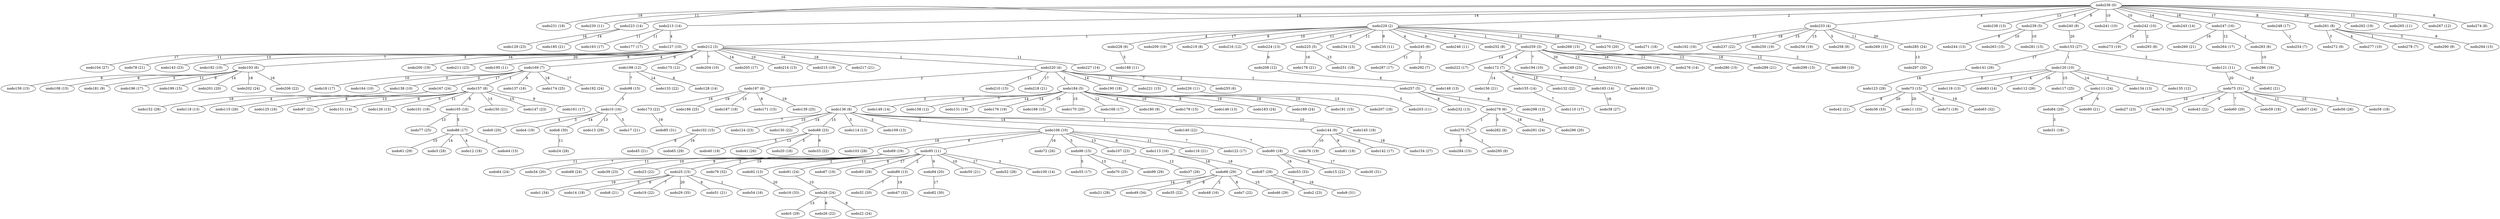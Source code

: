 graph X {
 236 [label="nodo236 (0)"];
 231 [label="nodo231 (18)"];
 230 [label="nodo230 (11)"];
 223 [label="nodo223 (14)"];
 213 [label="nodo213 (14)"];
 229 [label="nodo229 (2)"];
 233 [label="nodo233 (4)"];
 238 [label="nodo238 (13)"];
 239 [label="nodo239 (5)"];
 240 [label="nodo240 (9)"];
 241 [label="nodo241 (10)"];
 242 [label="nodo242 (10)"];
 243 [label="nodo243 (14)"];
 247 [label="nodo247 (16)"];
 248 [label="nodo248 (17)"];
 261 [label="nodo261 (8)"];
 262 [label="nodo262 (19)"];
 265 [label="nodo265 (11)"];
 267 [label="nodo267 (12)"];
 274 [label="nodo274 (8)"];
 212 [label="nodo212 (3)"];
 228 [label="nodo228 (6)"];
 209 [label="nodo209 (19)"];
 219 [label="nodo219 (8)"];
 216 [label="nodo216 (12)"];
 224 [label="nodo224 (13)"];
 225 [label="nodo225 (5)"];
 234 [label="nodo234 (13)"];
 235 [label="nodo235 (11)"];
 245 [label="nodo245 (6)"];
 246 [label="nodo246 (11)"];
 252 [label="nodo252 (8)"];
 259 [label="nodo259 (3)"];
 268 [label="nodo268 (15)"];
 270 [label="nodo270 (20)"];
 271 [label="nodo271 (18)"];
 182 [label="nodo182 (10)"];
 193 [label="nodo193 (6)"];
 200 [label="nodo200 (19)"];
 211 [label="nodo211 (23)"];
 195 [label="nodo195 (11)"];
 169 [label="nodo169 (7)"];
 198 [label="nodo198 (12)"];
 175 [label="nodo175 (12)"];
 204 [label="nodo204 (10)"];
 205 [label="nodo205 (17)"];
 214 [label="nodo214 (13)"];
 215 [label="nodo215 (19)"];
 217 [label="nodo217 (21)"];
 220 [label="nodo220 (4)"];
 227 [label="nodo227 (14)"];
 222 [label="nodo222 (17)"];
 172 [label="nodo172 (7)"];
 194 [label="nodo194 (10)"];
 249 [label="nodo249 (23)"];
 253 [label="nodo253 (15)"];
 266 [label="nodo266 (19)"];
 276 [label="nodo276 (14)"];
 280 [label="nodo280 (15)"];
 289 [label="nodo289 (21)"];
 299 [label="nodo299 (15)"];
 197 [label="nodo197 (6)"];
 210 [label="nodo210 (15)"];
 218 [label="nodo218 (21)"];
 184 [label="nodo184 (5)"];
 190 [label="nodo190 (18)"];
 221 [label="nodo221 (15)"];
 226 [label="nodo226 (11)"];
 255 [label="nodo255 (6)"];
 257 [label="nodo257 (5)"];
 162 [label="nodo162 (16)"];
 237 [label="nodo237 (22)"];
 250 [label="nodo250 (19)"];
 256 [label="nodo256 (19)"];
 258 [label="nodo258 (9)"];
 269 [label="nodo269 (15)"];
 285 [label="nodo285 (24)"];
 136 [label="nodo136 (8)"];
 149 [label="nodo149 (14)"];
 158 [label="nodo158 (12)"];
 131 [label="nodo131 (19)"];
 176 [label="nodo176 (19)"];
 168 [label="nodo168 (15)"];
 170 [label="nodo170 (20)"];
 166 [label="nodo166 (17)"];
 180 [label="nodo180 (9)"];
 179 [label="nodo179 (15)"];
 146 [label="nodo146 (13)"];
 183 [label="nodo183 (24)"];
 189 [label="nodo189 (24)"];
 191 [label="nodo191 (15)"];
 207 [label="nodo207 (18)"];
 178 [label="nodo178 (21)"];
 251 [label="nodo251 (18)"];
 244 [label="nodo244 (13)"];
 263 [label="nodo263 (15)"];
 281 [label="nodo281 (15)"];
 260 [label="nodo260 (21)"];
 264 [label="nodo264 (17)"];
 283 [label="nodo283 (6)"];
 232 [label="nodo232 (13)"];
 279 [label="nodo279 (6)"];
 298 [label="nodo298 (13)"];
 159 [label="nodo159 (15)"];
 108 [label="nodo108 (15)"];
 181 [label="nodo181 (9)"];
 196 [label="nodo196 (17)"];
 199 [label="nodo199 (15)"];
 201 [label="nodo201 (20)"];
 202 [label="nodo202 (24)"];
 206 [label="nodo206 (22)"];
 173 [label="nodo173 (22)"];
 186 [label="nodo186 (25)"];
 187 [label="nodo187 (19)"];
 171 [label="nodo171 (15)"];
 139 [label="nodo139 (25)"];
 163 [label="nodo163 (17)"];
 177 [label="nodo177 (17)"];
 127 [label="nodo127 (10)"];
 208 [label="nodo208 (12)"];
 203 [label="nodo203 (11)"];
 188 [label="nodo188 (11)"];
 273 [label="nodo273 (19)"];
 293 [label="nodo293 (8)"];
 287 [label="nodo287 (17)"];
 292 [label="nodo292 (7)"];
 254 [label="nodo254 (7)"];
 272 [label="nodo272 (9)"];
 277 [label="nodo277 (10)"];
 278 [label="nodo278 (7)"];
 290 [label="nodo290 (9)"];
 294 [label="nodo294 (15)"];
 275 [label="nodo275 (7)"];
 282 [label="nodo282 (9)"];
 291 [label="nodo291 (24)"];
 296 [label="nodo296 (20)"];
 286 [label="nodo286 (16)"];
 18 [label="nodo18 (17)"];
 164 [label="nodo164 (10)"];
 138 [label="nodo138 (10)"];
 167 [label="nodo167 (24)"];
 157 [label="nodo157 (8)"];
 137 [label="nodo137 (16)"];
 174 [label="nodo174 (25)"];
 192 [label="nodo192 (24)"];
 156 [label="nodo156 (21)"];
 155 [label="nodo155 (14)"];
 132 [label="nodo132 (22)"];
 165 [label="nodo165 (14)"];
 160 [label="nodo160 (10)"];
 148 [label="nodo148 (13)"];
 129 [label="nodo129 (23)"];
 185 [label="nodo185 (21)"];
 153 [label="nodo153 (27)"];
 284 [label="nodo284 (15)"];
 295 [label="nodo295 (8)"];
 297 [label="nodo297 (20)"];
 102 [label="nodo102 (15)"];
 124 [label="nodo124 (23)"];
 130 [label="nodo130 (22)"];
 88 [label="nodo88 (23)"];
 114 [label="nodo114 (13)"];
 109 [label="nodo109 (13)"];
 106 [label="nodo106 (10)"];
 140 [label="nodo140 (22)"];
 144 [label="nodo144 (9)"];
 145 [label="nodo145 (18)"];
 125 [label="nodo125 (16)"];
 97 [label="nodo97 (21)"];
 151 [label="nodo151 (14)"];
 126 [label="nodo126 (13)"];
 101 [label="nodo101 (19)"];
 105 [label="nodo105 (16)"];
 150 [label="nodo150 (21)"];
 147 [label="nodo147 (23)"];
 161 [label="nodo161 (17)"];
 98 [label="nodo98 (15)"];
 133 [label="nodo133 (22)"];
 128 [label="nodo128 (14)"];
 288 [label="nodo288 (10)"];
 76 [label="nodo76 (19)"];
 81 [label="nodo81 (18)"];
 142 [label="nodo142 (17)"];
 154 [label="nodo154 (27)"];
 141 [label="nodo141 (26)"];
 120 [label="nodo120 (10)"];
 121 [label="nodo121 (11)"];
 118 [label="nodo118 (13)"];
 115 [label="nodo115 (26)"];
 103 [label="nodo103 (28)"];
 69 [label="nodo69 (19)"];
 95 [label="nodo95 (11)"];
 72 [label="nodo72 (26)"];
 96 [label="nodo96 (15)"];
 107 [label="nodo107 (23)"];
 113 [label="nodo113 (16)"];
 116 [label="nodo116 (21)"];
 122 [label="nodo122 (17)"];
 73 [label="nodo73 (15)"];
 119 [label="nodo119 (13)"];
 83 [label="nodo83 (14)"];
 112 [label="nodo112 (26)"];
 117 [label="nodo117 (25)"];
 111 [label="nodo111 (24)"];
 134 [label="nodo134 (13)"];
 135 [label="nodo135 (12)"];
 104 [label="nodo104 (27)"];
 78 [label="nodo78 (21)"];
 143 [label="nodo143 (23)"];
 152 [label="nodo152 (28)"];
 110 [label="nodo110 (17)"];
 92 [label="nodo92 (13)"];
 91 [label="nodo91 (24)"];
 67 [label="nodo67 (19)"];
 93 [label="nodo93 (28)"];
 89 [label="nodo89 (13)"];
 94 [label="nodo94 (20)"];
 50 [label="nodo50 (21)"];
 52 [label="nodo52 (28)"];
 100 [label="nodo100 (14)"];
 66 [label="nodo66 (29)"];
 87 [label="nodo87 (29)"];
 75 [label="nodo75 (31)"];
 62 [label="nodo62 (21)"];
 80 [label="nodo80 (18)"];
 123 [label="nodo123 (29)"];
 38 [label="nodo38 (27)"];
 55 [label="nodo55 (17)"];
 70 [label="nodo70 (25)"];
 99 [label="nodo99 (29)"];
 77 [label="nodo77 (25)"];
 86 [label="nodo86 (17)"];
 84 [label="nodo84 (20)"];
 90 [label="nodo90 (21)"];
 85 [label="nodo85 (31)"];
 64 [label="nodo64 (24)"];
 34 [label="nodo34 (20)"];
 68 [label="nodo68 (24)"];
 39 [label="nodo39 (23)"];
 23 [label="nodo23 (22)"];
 25 [label="nodo25 (15)"];
 79 [label="nodo79 (32)"];
 42 [label="nodo42 (21)"];
 36 [label="nodo36 (33)"];
 11 [label="nodo11 (33)"];
 71 [label="nodo71 (18)"];
 63 [label="nodo63 (32)"];
 27 [label="nodo27 (23)"];
 74 [label="nodo74 (20)"];
 43 [label="nodo43 (22)"];
 60 [label="nodo60 (20)"];
 59 [label="nodo59 (18)"];
 57 [label="nodo57 (24)"];
 56 [label="nodo56 (26)"];
 58 [label="nodo58 (18)"];
 40 [label="nodo40 (18)"];
 41 [label="nodo41 (26)"];
 20 [label="nodo20 (18)"];
 33 [label="nodo33 (22)"];
 32 [label="nodo32 (20)"];
 47 [label="nodo47 (32)"];
 16 [label="nodo16 (33)"];
 82 [label="nodo82 (30)"];
 10 [label="nodo10 (16)"];
 45 [label="nodo45 (21)"];
 65 [label="nodo65 (29)"];
 21 [label="nodo21 (28)"];
 49 [label="nodo49 (34)"];
 35 [label="nodo35 (22)"];
 48 [label="nodo48 (16)"];
 7 [label="nodo7 (22)"];
 46 [label="nodo46 (29)"];
 53 [label="nodo53 (33)"];
 15 [label="nodo15 (22)"];
 30 [label="nodo30 (31)"];
 61 [label="nodo61 (29)"];
 3 [label="nodo3 (28)"];
 12 [label="nodo12 (18)"];
 44 [label="nodo44 (15)"];
 28 [label="nodo28 (24)"];
 37 [label="nodo37 (26)"];
 1 [label="nodo1 (34)"];
 14 [label="nodo14 (18)"];
 8 [label="nodo8 (21)"];
 19 [label="nodo19 (22)"];
 29 [label="nodo29 (35)"];
 51 [label="nodo51 (21)"];
 54 [label="nodo54 (16)"];
 31 [label="nodo31 (18)"];
 2 [label="nodo2 (23)"];
 9 [label="nodo9 (31)"];
 0 [label="nodo0 (20)"];
 4 [label="nodo4 (19)"];
 6 [label="nodo6 (30)"];
 13 [label="nodo13 (29)"];
 17 [label="nodo17 (21)"];
 5 [label="nodo5 (29)"];
 26 [label="nodo26 (22)"];
 22 [label="nodo22 (24)"];
 24 [label="nodo24 (28)"];
  236 -- 231  [label="18"];
  236 -- 230  [label="11"];
  236 -- 223  [label="14"];
  236 -- 213  [label="14"];
  236 -- 229  [label="2"];
  236 -- 233  [label="4"];
  236 -- 238  [label="13"];
  236 -- 239  [label="5"];
  236 -- 240  [label="9"];
  236 -- 241  [label="10"];
  236 -- 242  [label="10"];
  236 -- 243  [label="14"];
  236 -- 247  [label="16"];
  236 -- 248  [label="17"];
  236 -- 261  [label="8"];
  236 -- 262  [label="19"];
  236 -- 265  [label="11"];
  236 -- 267  [label="12"];
  236 -- 274  [label="8"];
  229 -- 212  [label="1"];
  229 -- 228  [label="4"];
  229 -- 209  [label="17"];
  229 -- 219  [label="6"];
  229 -- 216  [label="10"];
  229 -- 224  [label="11"];
  229 -- 225  [label="3"];
  229 -- 234  [label="11"];
  229 -- 235  [label="9"];
  229 -- 245  [label="4"];
  229 -- 246  [label="9"];
  229 -- 252  [label="6"];
  229 -- 259  [label="1"];
  229 -- 268  [label="13"];
  229 -- 270  [label="18"];
  229 -- 271  [label="16"];
  212 -- 182  [label="7"];
  212 -- 193  [label="3"];
  212 -- 200  [label="16"];
  212 -- 211  [label="20"];
  212 -- 195  [label="8"];
  212 -- 169  [label="4"];
  212 -- 198  [label="9"];
  212 -- 175  [label="9"];
  212 -- 204  [label="7"];
  212 -- 205  [label="14"];
  212 -- 214  [label="10"];
  212 -- 215  [label="16"];
  212 -- 217  [label="18"];
  212 -- 220  [label="1"];
  212 -- 227  [label="11"];
  259 -- 222  [label="14"];
  259 -- 172  [label="4"];
  259 -- 194  [label="7"];
  259 -- 249  [label="20"];
  259 -- 253  [label="12"];
  259 -- 266  [label="16"];
  259 -- 276  [label="11"];
  259 -- 280  [label="12"];
  259 -- 289  [label="18"];
  259 -- 299  [label="12"];
  220 -- 197  [label="2"];
  220 -- 210  [label="11"];
  220 -- 218  [label="17"];
  220 -- 184  [label="1"];
  220 -- 190  [label="14"];
  220 -- 221  [label="11"];
  220 -- 226  [label="7"];
  220 -- 255  [label="2"];
  220 -- 257  [label="1"];
  233 -- 162  [label="12"];
  233 -- 237  [label="18"];
  233 -- 250  [label="15"];
  233 -- 256  [label="15"];
  233 -- 258  [label="5"];
  233 -- 269  [label="11"];
  233 -- 285  [label="20"];
  184 -- 136  [label="3"];
  184 -- 149  [label="9"];
  184 -- 158  [label="7"];
  184 -- 131  [label="14"];
  184 -- 176  [label="14"];
  184 -- 168  [label="10"];
  184 -- 170  [label="15"];
  184 -- 166  [label="12"];
  184 -- 180  [label="4"];
  184 -- 179  [label="10"];
  184 -- 146  [label="8"];
  184 -- 183  [label="19"];
  184 -- 189  [label="19"];
  184 -- 191  [label="10"];
  184 -- 207  [label="13"];
  225 -- 178  [label="16"];
  225 -- 251  [label="13"];
  239 -- 244  [label="8"];
  239 -- 263  [label="10"];
  239 -- 281  [label="10"];
  247 -- 260  [label="16"];
  247 -- 264  [label="12"];
  247 -- 283  [label="1"];
  257 -- 232  [label="8"];
  257 -- 279  [label="1"];
  257 -- 298  [label="8"];
  193 -- 159  [label="9"];
  193 -- 108  [label="9"];
  193 -- 181  [label="3"];
  193 -- 196  [label="11"];
  193 -- 199  [label="9"];
  193 -- 201  [label="14"];
  193 -- 202  [label="18"];
  193 -- 206  [label="16"];
  197 -- 173  [label="16"];
  197 -- 186  [label="19"];
  197 -- 187  [label="13"];
  197 -- 171  [label="9"];
  197 -- 139  [label="19"];
  213 -- 163  [label="11"];
  213 -- 177  [label="11"];
  213 -- 127  [label="4"];
  224 -- 208  [label="6"];
  226 -- 203  [label="5"];
  228 -- 188  [label="5"];
  242 -- 273  [label="13"];
  242 -- 293  [label="2"];
  245 -- 287  [label="11"];
  245 -- 292  [label="1"];
  248 -- 254  [label="1"];
  261 -- 272  [label="3"];
  261 -- 277  [label="4"];
  261 -- 278  [label="1"];
  261 -- 290  [label="3"];
  261 -- 294  [label="9"];
  279 -- 275  [label="1"];
  279 -- 282  [label="3"];
  279 -- 291  [label="18"];
  279 -- 296  [label="14"];
  283 -- 286  [label="10"];
  169 -- 18  [label="10"];
  169 -- 164  [label="3"];
  169 -- 138  [label="3"];
  169 -- 167  [label="17"];
  169 -- 157  [label="1"];
  169 -- 137  [label="9"];
  169 -- 174  [label="18"];
  169 -- 192  [label="17"];
  172 -- 156  [label="14"];
  172 -- 155  [label="7"];
  172 -- 132  [label="15"];
  172 -- 165  [label="7"];
  172 -- 160  [label="3"];
  208 -- 148  [label="6"];
  223 -- 129  [label="16"];
  223 -- 185  [label="14"];
  240 -- 153  [label="20"];
  275 -- 284  [label="8"];
  275 -- 295  [label="1"];
  285 -- 297  [label="13"];
  136 -- 102  [label="7"];
  136 -- 124  [label="15"];
  136 -- 130  [label="14"];
  136 -- 88  [label="15"];
  136 -- 114  [label="5"];
  136 -- 109  [label="5"];
  136 -- 106  [label="2"];
  136 -- 140  [label="14"];
  136 -- 144  [label="1"];
  136 -- 145  [label="10"];
  157 -- 125  [label="8"];
  157 -- 97  [label="13"];
  157 -- 151  [label="6"];
  157 -- 126  [label="5"];
  157 -- 101  [label="11"];
  157 -- 105  [label="8"];
  157 -- 150  [label="13"];
  157 -- 147  [label="15"];
  157 -- 161  [label="9"];
  198 -- 98  [label="7"];
  198 -- 133  [label="14"];
  198 -- 128  [label="6"];
  268 -- 288  [label="2"];
  144 -- 76  [label="10"];
  144 -- 81  [label="9"];
  144 -- 142  [label="8"];
  144 -- 154  [label="18"];
  153 -- 141  [label="17"];
  153 -- 120  [label="1"];
  153 -- 121  [label="2"];
  167 -- 118  [label="4"];
  167 -- 115  [label="17"];
  106 -- 103  [label="18"];
  106 -- 69  [label="9"];
  106 -- 95  [label="1"];
  106 -- 72  [label="16"];
  106 -- 96  [label="5"];
  106 -- 107  [label="13"];
  106 -- 113  [label="6"];
  106 -- 116  [label="11"];
  106 -- 122  [label="7"];
  120 -- 73  [label="5"];
  120 -- 119  [label="3"];
  120 -- 83  [label="4"];
  120 -- 112  [label="16"];
  120 -- 117  [label="15"];
  120 -- 111  [label="14"];
  120 -- 134  [label="3"];
  120 -- 135  [label="2"];
  127 -- 104  [label="17"];
  127 -- 78  [label="11"];
  127 -- 143  [label="13"];
  138 -- 152  [label="18"];
  155 -- 110  [label="7"];
  95 -- 92  [label="2"];
  95 -- 91  [label="13"];
  95 -- 67  [label="8"];
  95 -- 93  [label="17"];
  95 -- 89  [label="2"];
  95 -- 94  [label="9"];
  95 -- 50  [label="10"];
  95 -- 52  [label="17"];
  95 -- 100  [label="3"];
  113 -- 66  [label="18"];
  113 -- 87  [label="18"];
  121 -- 75  [label="20"];
  121 -- 62  [label="10"];
  140 -- 80  [label="7"];
  141 -- 123  [label="18"];
  165 -- 38  [label="16"];
  96 -- 55  [label="5"];
  96 -- 70  [label="13"];
  96 -- 99  [label="17"];
  105 -- 77  [label="13"];
  105 -- 86  [label="5"];
  111 -- 84  [label="8"];
  111 -- 90  [label="9"];
  173 -- 85  [label="19"];
  69 -- 64  [label="11"];
  69 -- 34  [label="7"];
  69 -- 68  [label="11"];
  69 -- 39  [label="10"];
  69 -- 23  [label="9"];
  69 -- 25  [label="2"];
  69 -- 79  [label="19"];
  73 -- 42  [label="8"];
  73 -- 36  [label="20"];
  73 -- 11  [label="20"];
  73 -- 71  [label="5"];
  73 -- 63  [label="19"];
  75 -- 27  [label="10"];
  75 -- 74  [label="7"];
  75 -- 43  [label="9"];
  75 -- 60  [label="7"];
  75 -- 59  [label="5"];
  75 -- 57  [label="11"];
  75 -- 56  [label="13"];
  75 -- 58  [label="5"];
  88 -- 40  [label="5"];
  88 -- 41  [label="13"];
  88 -- 20  [label="5"];
  88 -- 33  [label="9"];
  89 -- 32  [label="7"];
  89 -- 47  [label="19"];
  92 -- 16  [label="20"];
  94 -- 82  [label="17"];
  98 -- 10  [label="3"];
  102 -- 45  [label="8"];
  102 -- 65  [label="16"];
  66 -- 21  [label="14"];
  66 -- 49  [label="20"];
  66 -- 35  [label="8"];
  66 -- 48  [label="2"];
  66 -- 7  [label="8"];
  66 -- 46  [label="15"];
  80 -- 53  [label="19"];
  80 -- 15  [label="8"];
  80 -- 30  [label="17"];
  86 -- 61  [label="15"];
  86 -- 3  [label="14"];
  86 -- 12  [label="4"];
  86 -- 44  [label="1"];
  91 -- 28  [label="10"];
  107 -- 37  [label="12"];
  25 -- 1  [label="19"];
  25 -- 14  [label="3"];
  25 -- 8  [label="6"];
  25 -- 19  [label="7"];
  25 -- 29  [label="20"];
  25 -- 51  [label="6"];
  25 -- 54  [label="1"];
  84 -- 31  [label="3"];
  87 -- 2  [label="8"];
  87 -- 9  [label="16"];
  10 -- 0  [label="4"];
  10 -- 4  [label="3"];
  10 -- 6  [label="14"];
  10 -- 13  [label="13"];
  10 -- 17  [label="5"];
  28 -- 5  [label="13"];
  28 -- 26  [label="6"];
  28 -- 22  [label="8"];
  6 -- 24  [label="11"];
}
